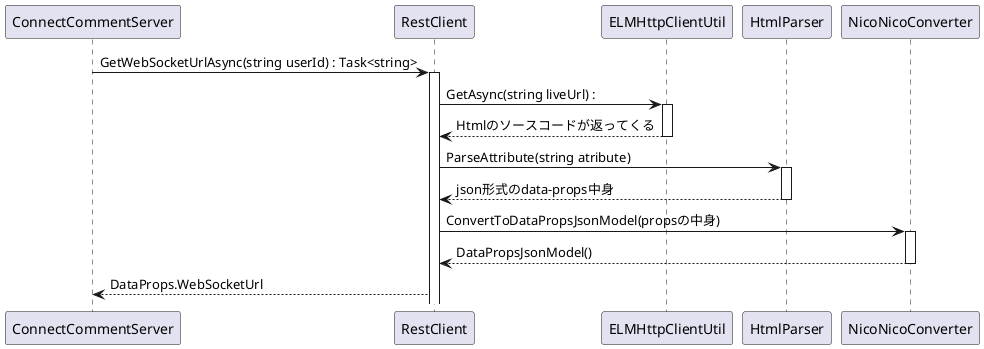 @startuml ニコニコのWebSocket接続まで
ConnectCommentServer -> RestClient : GetWebSocketUrlAsync(string userId) : Task<string>

activate RestClient
RestClient -> ELMHttpClientUtil : GetAsync(string liveUrl) : 

activate ELMHttpClientUtil
RestClient <-- ELMHttpClientUtil : Htmlのソースコードが返ってくる
deactivate ELMHttpClientUtil
RestClient -> HtmlParser : ParseAttribute(string atribute)

activate HtmlParser
RestClient <-- HtmlParser : json形式のdata-props中身
deactivate HtmlParser

RestClient -> NicoNicoConverter : ConvertToDataPropsJsonModel(propsの中身)

activate NicoNicoConverter
RestClient <-- NicoNicoConverter : DataPropsJsonModel()
deactivate NicoNicoConverter

ConnectCommentServer <-- RestClient : DataProps.WebSocketUrl

@enduml